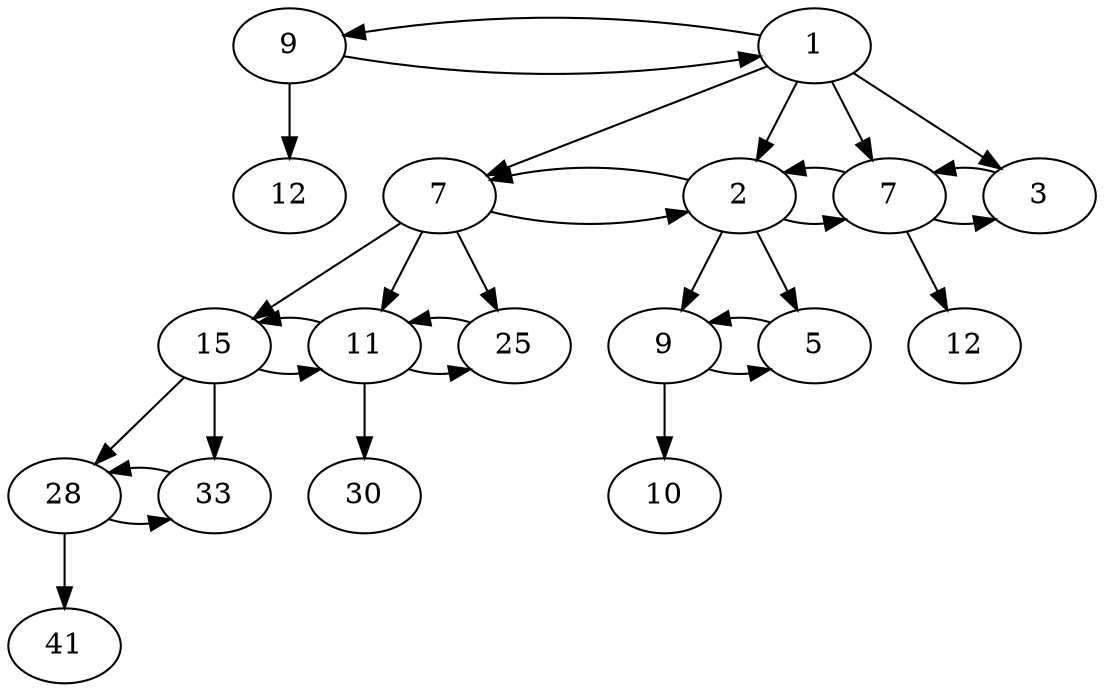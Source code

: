 digraph G { 
"\0x6258d0" [label = "9"] 
"\0x6253d0" [ label="1"] ;
"\0x6258d0" -> "\0x6253d0" [constraint=false] 
"\0x6258d0" [label = "9"] 
"\0x626050" [label="12" ]
"\0x6258d0" -> "\0x626050"
"\0x6253d0" [label = "1"] 
"\0x6258d0" [ label="9"] ;
"\0x6253d0" -> "\0x6258d0" [constraint=false] 
"\0x6253d0" [label = "1"] 
"\0x625fd0" [label="7" ]
"\0x6253d0" -> "\0x625fd0"
"\0x625fd0" [label = "7"] 
"\0x625790" [label="2"] ;
"\0x625fd0" -> "\0x625790" [constraint=false]
"\0x625fd0" [label = "7"] 
"\0x625d50" [label = "15"] 
"\0x625fd0" -> "\0x625d50"
"\0x625d50" [label = "15"] 
"\0x625850" [label="11"] ;
"\0x625d50" -> "\0x625850" [constraint=false]
"\0x625d50" [label = "15"] 
"\0x625f50" [label = "28"] 
"\0x625d50" -> "\0x625f50"
"\0x625f50" [label = "28"] 
"\0x625d90" [label="33"] ;
"\0x625f50" -> "\0x625d90" [constraint=false]
"\0x625f50" [label = "28"] 
"\0x625f90" [label = "41"] 
"\0x625f50" -> "\0x625f90"
"\0x625d50" [label = "15"] 
"\0x625d90" [label = "33"] 
"\0x625d50" -> "\0x625d90"
"\0x625d90" [label = "33"] 
"\0x625f50" [label="28"] ;
"\0x625d90" -> "\0x625f50" [constraint=false]
"\0x625fd0" [label = "7"] 
"\0x625850" [label = "11"] 
"\0x625fd0" -> "\0x625850"
"\0x625850" [label = "11"] 
"\0x626010" [label="25"] ;
"\0x625850" -> "\0x626010" [constraint=false]
"\0x625850" [label = "11"] 
"\0x625d50" [label="15"] ;
"\0x625850" -> "\0x625d50" [constraint=false]
"\0x625850" [label = "11"] 
"\0x625890" [label = "30"] 
"\0x625850" -> "\0x625890"
"\0x625fd0" [label = "7"] 
"\0x626010" [label = "25"] 
"\0x625fd0" -> "\0x626010"
"\0x626010" [label = "25"] 
"\0x625850" [label="11"] ;
"\0x626010" -> "\0x625850" [constraint=false]
"\0x6253d0" [label = "1"] 
"\0x625790" [label="2" ]
"\0x6253d0" -> "\0x625790"
"\0x625790" [label = "2"] 
"\0x627450" [label="7"] ;
"\0x625790" -> "\0x627450" [constraint=false]
"\0x625790" [label = "2"] 
"\0x625fd0" [label="7"] ;
"\0x625790" -> "\0x625fd0" [constraint=false]
"\0x625790" [label = "2"] 
"\0x6257d0" [label = "9"] 
"\0x625790" -> "\0x6257d0"
"\0x6257d0" [label = "9"] 
"\0x625750" [label="5"] ;
"\0x6257d0" -> "\0x625750" [constraint=false]
"\0x6257d0" [label = "9"] 
"\0x625810" [label = "10"] 
"\0x6257d0" -> "\0x625810"
"\0x625790" [label = "2"] 
"\0x625750" [label = "5"] 
"\0x625790" -> "\0x625750"
"\0x625750" [label = "5"] 
"\0x6257d0" [label="9"] ;
"\0x625750" -> "\0x6257d0" [constraint=false]
"\0x6253d0" [label = "1"] 
"\0x627450" [label="7" ]
"\0x6253d0" -> "\0x627450"
"\0x627450" [label = "7"] 
"\0x621a30" [label="3"] ;
"\0x627450" -> "\0x621a30" [constraint=false]
"\0x627450" [label = "7"] 
"\0x625790" [label="2"] ;
"\0x627450" -> "\0x625790" [constraint=false]
"\0x627450" [label = "7"] 
"\0x60b0c0" [label = "12"] 
"\0x627450" -> "\0x60b0c0"
"\0x6253d0" [label = "1"] 
"\0x621a30" [label="3" ]
"\0x6253d0" -> "\0x621a30"
"\0x621a30" [label = "3"] 
"\0x627450" [label="7"] ;
"\0x621a30" -> "\0x627450" [constraint=false]
} 
